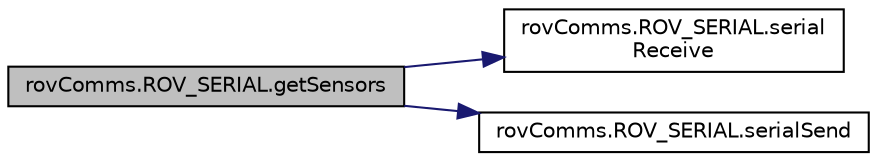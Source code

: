 digraph "rovComms.ROV_SERIAL.getSensors"
{
 // LATEX_PDF_SIZE
  edge [fontname="Helvetica",fontsize="10",labelfontname="Helvetica",labelfontsize="10"];
  node [fontname="Helvetica",fontsize="10",shape=record];
  rankdir="LR";
  Node1 [label="rovComms.ROV_SERIAL.getSensors",height=0.2,width=0.4,color="black", fillcolor="grey75", style="filled", fontcolor="black",tooltip=" "];
  Node1 -> Node2 [color="midnightblue",fontsize="10",style="solid",fontname="Helvetica"];
  Node2 [label="rovComms.ROV_SERIAL.serial\lReceive",height=0.2,width=0.4,color="black", fillcolor="white", style="filled",URL="$classrov_comms_1_1_r_o_v___s_e_r_i_a_l.html#a1a3bcfaf99c67449b751e8d51a8fe9fa",tooltip=" "];
  Node1 -> Node3 [color="midnightblue",fontsize="10",style="solid",fontname="Helvetica"];
  Node3 [label="rovComms.ROV_SERIAL.serialSend",height=0.2,width=0.4,color="black", fillcolor="white", style="filled",URL="$classrov_comms_1_1_r_o_v___s_e_r_i_a_l.html#a926f0b1e1f572d02fa85fa500b2079ae",tooltip=" "];
}
